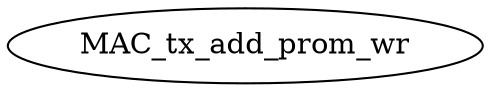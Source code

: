 strict digraph "" {
	MAC_tx_add_prom_wr	 [complexity=0,
		importance=0.0344827586207,
		rank=0.0];
}
